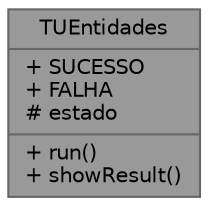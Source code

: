 digraph "TUEntidades"
{
 // LATEX_PDF_SIZE
  bgcolor="transparent";
  edge [fontname=Helvetica,fontsize=10,labelfontname=Helvetica,labelfontsize=10];
  node [fontname=Helvetica,fontsize=10,shape=box,height=0.2,width=0.4];
  Node1 [shape=record,label="{TUEntidades\n|+ SUCESSO\l+ FALHA\l# estado\l|+ run()\l+ showResult()\l}",height=0.2,width=0.4,color="gray40", fillcolor="grey60", style="filled", fontcolor="black",tooltip=" "];
}
